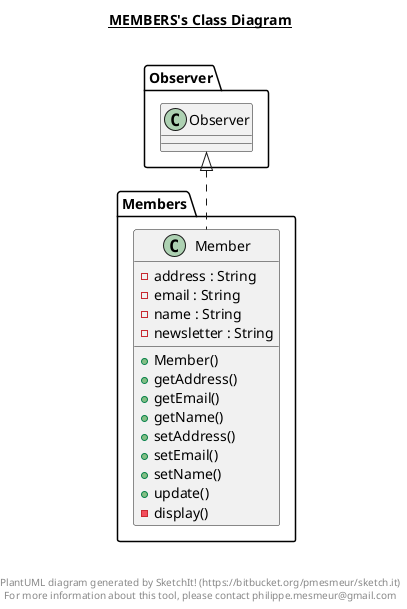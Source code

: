 @startuml

title __MEMBERS's Class Diagram__\n


      class Members.Member {
          - address : String
          - email : String
          - name : String
          - newsletter : String
          + Member()
          + getAddress()
          + getEmail()
          + getName()
          + setAddress()
          + setEmail()
          + setName()
          + update()
          - display()
      }

  

  Members.Member .up.|> Observer.Observer


right footer


PlantUML diagram generated by SketchIt! (https://bitbucket.org/pmesmeur/sketch.it)
For more information about this tool, please contact philippe.mesmeur@gmail.com
endfooter

@enduml
